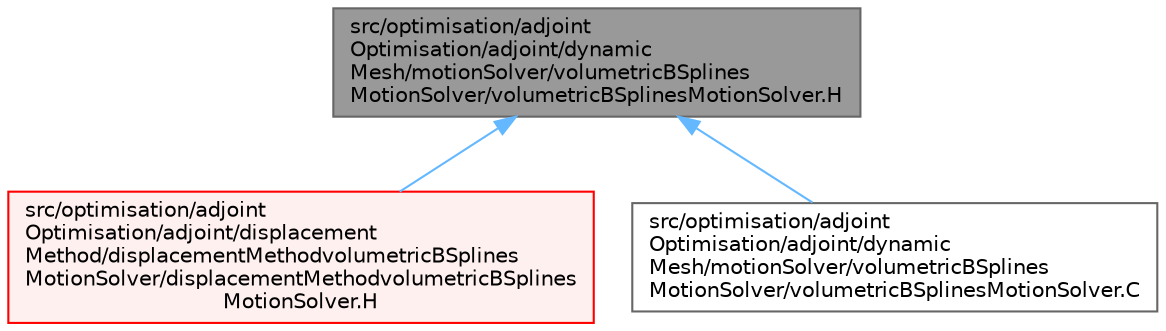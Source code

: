digraph "src/optimisation/adjointOptimisation/adjoint/dynamicMesh/motionSolver/volumetricBSplinesMotionSolver/volumetricBSplinesMotionSolver.H"
{
 // LATEX_PDF_SIZE
  bgcolor="transparent";
  edge [fontname=Helvetica,fontsize=10,labelfontname=Helvetica,labelfontsize=10];
  node [fontname=Helvetica,fontsize=10,shape=box,height=0.2,width=0.4];
  Node1 [id="Node000001",label="src/optimisation/adjoint\lOptimisation/adjoint/dynamic\lMesh/motionSolver/volumetricBSplines\lMotionSolver/volumetricBSplinesMotionSolver.H",height=0.2,width=0.4,color="gray40", fillcolor="grey60", style="filled", fontcolor="black",tooltip=" "];
  Node1 -> Node2 [id="edge1_Node000001_Node000002",dir="back",color="steelblue1",style="solid",tooltip=" "];
  Node2 [id="Node000002",label="src/optimisation/adjoint\lOptimisation/adjoint/displacement\lMethod/displacementMethodvolumetricBSplines\lMotionSolver/displacementMethodvolumetricBSplines\lMotionSolver.H",height=0.2,width=0.4,color="red", fillcolor="#FFF0F0", style="filled",URL="$displacementMethodvolumetricBSplinesMotionSolver_8H.html",tooltip=" "];
  Node1 -> Node4 [id="edge2_Node000001_Node000004",dir="back",color="steelblue1",style="solid",tooltip=" "];
  Node4 [id="Node000004",label="src/optimisation/adjoint\lOptimisation/adjoint/dynamic\lMesh/motionSolver/volumetricBSplines\lMotionSolver/volumetricBSplinesMotionSolver.C",height=0.2,width=0.4,color="grey40", fillcolor="white", style="filled",URL="$volumetricBSplinesMotionSolver_8C.html",tooltip=" "];
}
